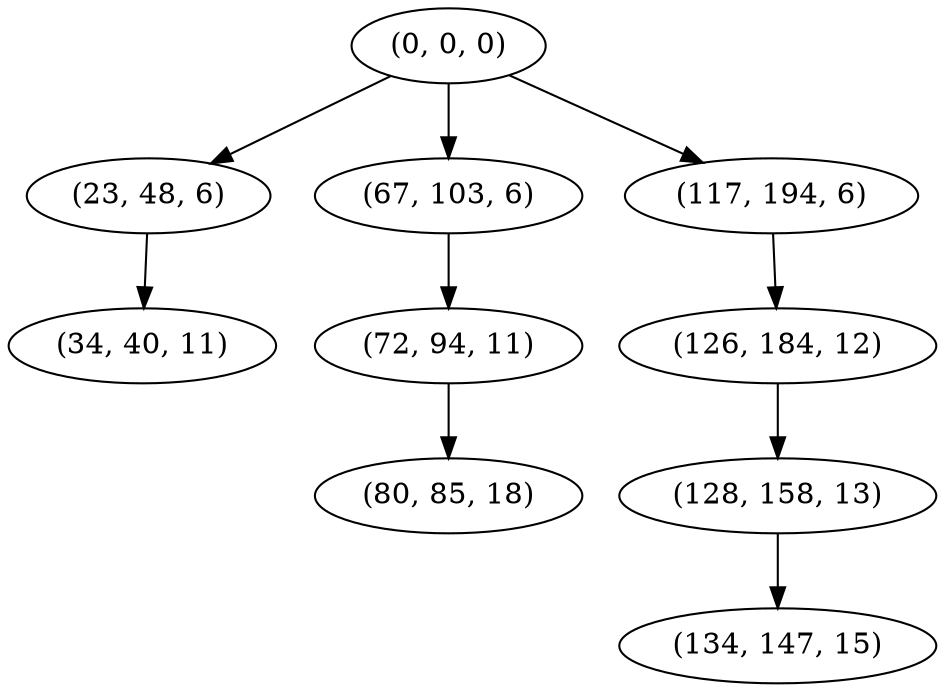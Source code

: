 digraph tree {
    "(0, 0, 0)";
    "(23, 48, 6)";
    "(34, 40, 11)";
    "(67, 103, 6)";
    "(72, 94, 11)";
    "(80, 85, 18)";
    "(117, 194, 6)";
    "(126, 184, 12)";
    "(128, 158, 13)";
    "(134, 147, 15)";
    "(0, 0, 0)" -> "(23, 48, 6)";
    "(0, 0, 0)" -> "(67, 103, 6)";
    "(0, 0, 0)" -> "(117, 194, 6)";
    "(23, 48, 6)" -> "(34, 40, 11)";
    "(67, 103, 6)" -> "(72, 94, 11)";
    "(72, 94, 11)" -> "(80, 85, 18)";
    "(117, 194, 6)" -> "(126, 184, 12)";
    "(126, 184, 12)" -> "(128, 158, 13)";
    "(128, 158, 13)" -> "(134, 147, 15)";
}
